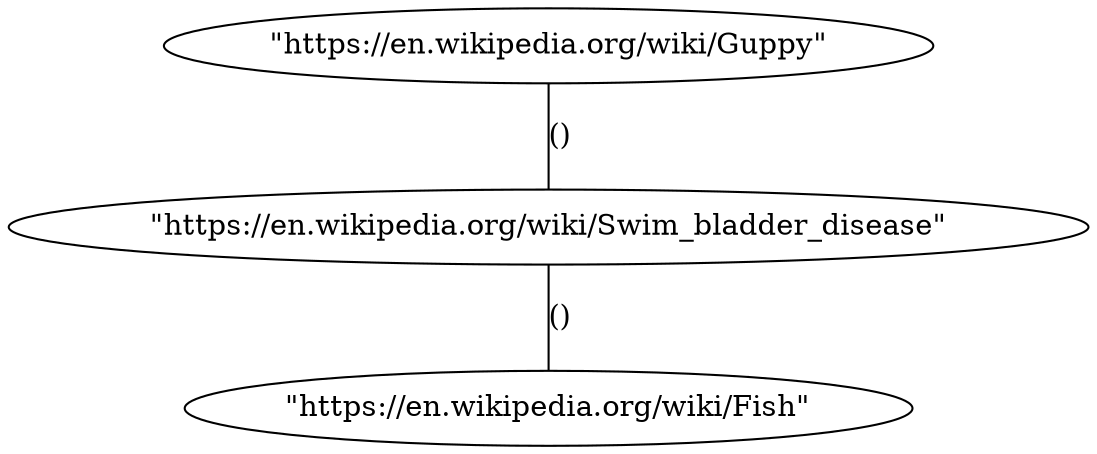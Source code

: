 graph {
    0 [ label = "\"https://en.wikipedia.org/wiki/Guppy\"" ]
    1 [ label = "\"https://en.wikipedia.org/wiki/Swim_bladder_disease\"" ]
    2 [ label = "\"https://en.wikipedia.org/wiki/Fish\"" ]
    0 -- 1 [ label = "()" ]
    1 -- 2 [ label = "()" ]
}
